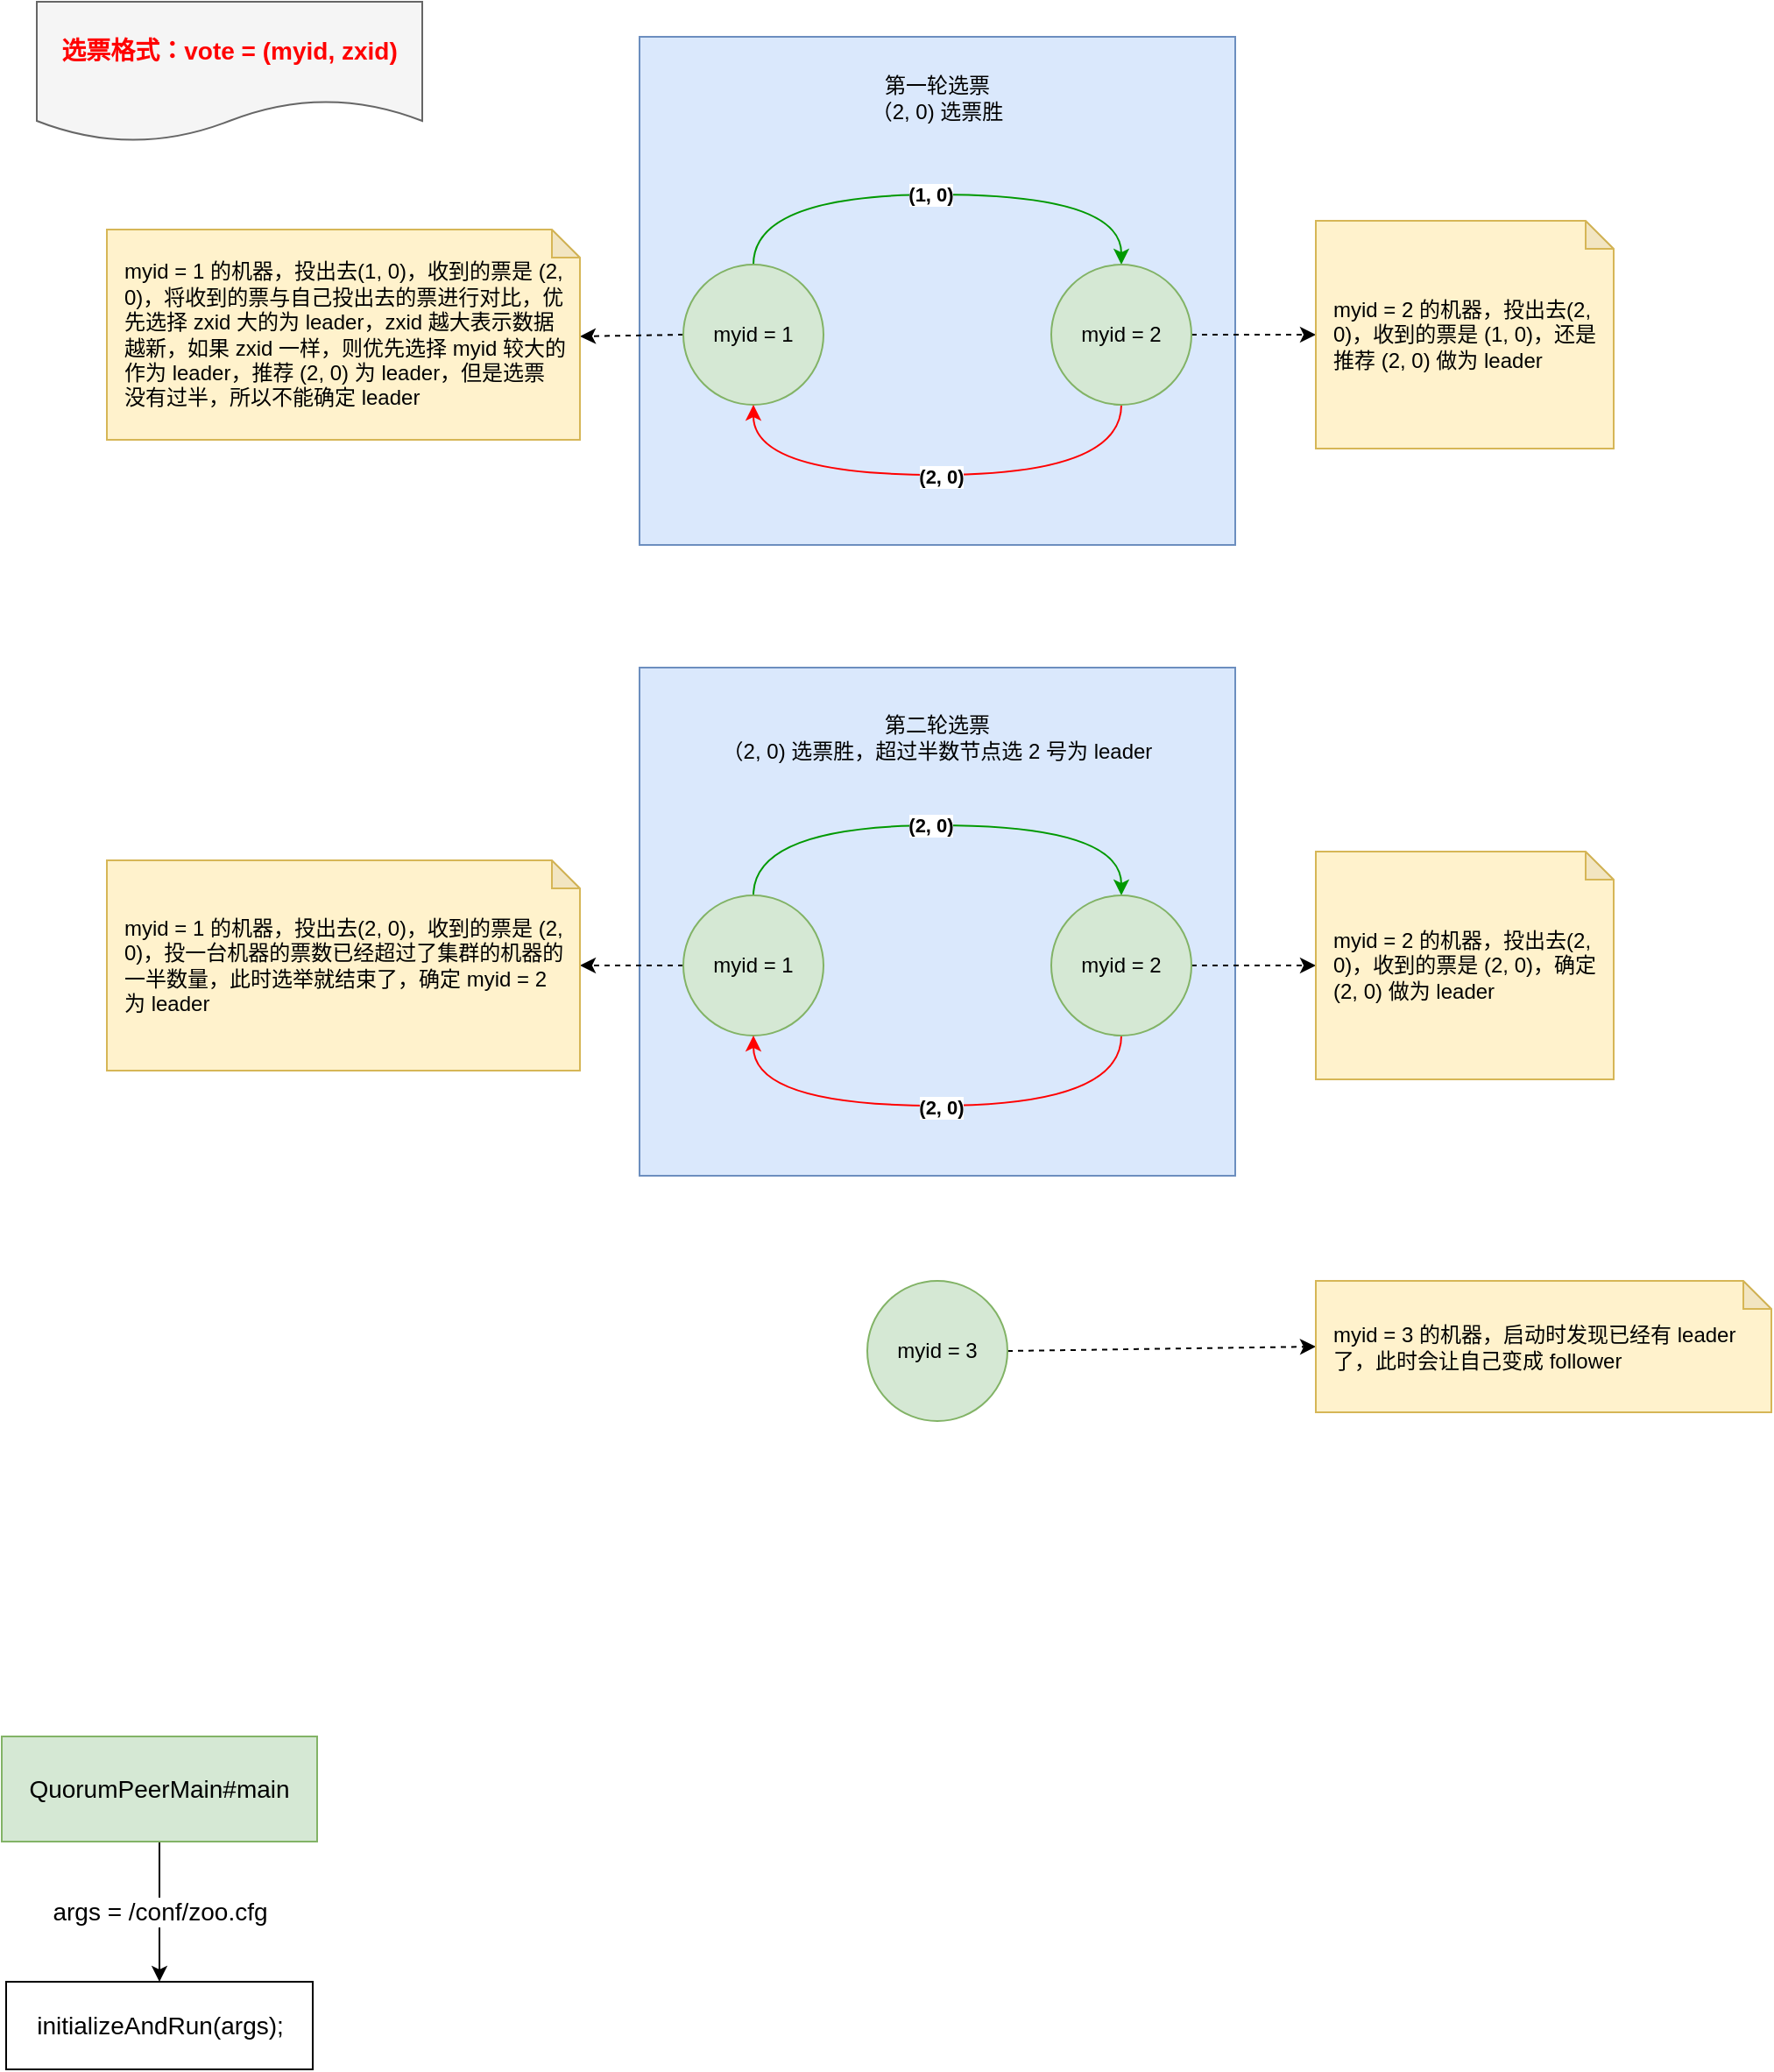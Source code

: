 <mxfile version="16.5.6" type="github">
  <diagram id="eeuKYtuncwknBs3eNNl9" name="Page-1">
    <mxGraphModel dx="1186" dy="732" grid="1" gridSize="10" guides="1" tooltips="1" connect="1" arrows="1" fold="1" page="1" pageScale="1" pageWidth="827" pageHeight="1169" math="0" shadow="0">
      <root>
        <mxCell id="0" />
        <mxCell id="1" parent="0" />
        <mxCell id="-ZEZr_MwCLdf86qs8En4-5" value="" style="rounded=0;whiteSpace=wrap;html=1;fillColor=#dae8fc;strokeColor=#6c8ebf;" parent="1" vertex="1">
          <mxGeometry x="464" y="90" width="340" height="290" as="geometry" />
        </mxCell>
        <mxCell id="-ZEZr_MwCLdf86qs8En4-3" style="edgeStyle=orthogonalEdgeStyle;rounded=0;orthogonalLoop=1;jettySize=auto;html=1;exitX=0.5;exitY=0;exitDx=0;exitDy=0;entryX=0.5;entryY=0;entryDx=0;entryDy=0;curved=1;strokeColor=#009900;" parent="1" source="-ZEZr_MwCLdf86qs8En4-1" target="-ZEZr_MwCLdf86qs8En4-2" edge="1">
          <mxGeometry relative="1" as="geometry">
            <Array as="points">
              <mxPoint x="529" y="180" />
              <mxPoint x="739" y="180" />
            </Array>
          </mxGeometry>
        </mxCell>
        <mxCell id="-ZEZr_MwCLdf86qs8En4-7" value="&lt;b&gt;(1, 0)&lt;/b&gt;" style="edgeLabel;html=1;align=center;verticalAlign=middle;resizable=0;points=[];" parent="-ZEZr_MwCLdf86qs8En4-3" vertex="1" connectable="0">
          <mxGeometry x="-0.028" relative="1" as="geometry">
            <mxPoint as="offset" />
          </mxGeometry>
        </mxCell>
        <mxCell id="S4009wVQ3V9HcJUpgxrX-2" style="rounded=0;orthogonalLoop=1;jettySize=auto;html=1;exitX=0;exitY=0.5;exitDx=0;exitDy=0;entryX=1;entryY=0.508;entryDx=0;entryDy=0;entryPerimeter=0;dashed=1;" edge="1" parent="1" source="-ZEZr_MwCLdf86qs8En4-1" target="S4009wVQ3V9HcJUpgxrX-1">
          <mxGeometry relative="1" as="geometry" />
        </mxCell>
        <mxCell id="-ZEZr_MwCLdf86qs8En4-1" value="myid = 1" style="ellipse;whiteSpace=wrap;html=1;aspect=fixed;fillColor=#d5e8d4;strokeColor=#82b366;" parent="1" vertex="1">
          <mxGeometry x="489" y="220" width="80" height="80" as="geometry" />
        </mxCell>
        <mxCell id="-ZEZr_MwCLdf86qs8En4-4" style="edgeStyle=orthogonalEdgeStyle;curved=1;rounded=0;orthogonalLoop=1;jettySize=auto;html=1;exitX=0.5;exitY=1;exitDx=0;exitDy=0;entryX=0.5;entryY=1;entryDx=0;entryDy=0;strokeColor=#FF0000;" parent="1" source="-ZEZr_MwCLdf86qs8En4-2" target="-ZEZr_MwCLdf86qs8En4-1" edge="1">
          <mxGeometry relative="1" as="geometry">
            <Array as="points">
              <mxPoint x="739" y="340" />
              <mxPoint x="529" y="340" />
            </Array>
          </mxGeometry>
        </mxCell>
        <mxCell id="-ZEZr_MwCLdf86qs8En4-8" value="&lt;b&gt;(2, 0)&lt;/b&gt;" style="edgeLabel;html=1;align=center;verticalAlign=middle;resizable=0;points=[];" parent="-ZEZr_MwCLdf86qs8En4-4" vertex="1" connectable="0">
          <mxGeometry x="-0.014" y="1" relative="1" as="geometry">
            <mxPoint as="offset" />
          </mxGeometry>
        </mxCell>
        <mxCell id="S4009wVQ3V9HcJUpgxrX-6" style="edgeStyle=none;rounded=0;orthogonalLoop=1;jettySize=auto;html=1;exitX=1;exitY=0.5;exitDx=0;exitDy=0;dashed=1;" edge="1" parent="1" source="-ZEZr_MwCLdf86qs8En4-2" target="S4009wVQ3V9HcJUpgxrX-5">
          <mxGeometry relative="1" as="geometry" />
        </mxCell>
        <mxCell id="-ZEZr_MwCLdf86qs8En4-2" value="myid = 2" style="ellipse;whiteSpace=wrap;html=1;aspect=fixed;fillColor=#d5e8d4;strokeColor=#82b366;" parent="1" vertex="1">
          <mxGeometry x="699" y="220" width="80" height="80" as="geometry" />
        </mxCell>
        <mxCell id="-ZEZr_MwCLdf86qs8En4-6" value="第一轮选票&lt;br&gt;（2, 0) 选票胜" style="text;html=1;strokeColor=none;fillColor=none;align=center;verticalAlign=middle;whiteSpace=wrap;rounded=0;" parent="1" vertex="1">
          <mxGeometry x="576" y="110" width="116" height="30" as="geometry" />
        </mxCell>
        <mxCell id="S4009wVQ3V9HcJUpgxrX-1" value="myid = 1 的机器，投出去(1, 0)，收到的票是 (2, 0)，将收到的票与自己投出去的票进行对比，优先选择 zxid 大的为 leader，zxid 越大表示数据越新，如果 zxid 一样，则优先选择 myid 较大的作为 leader，推荐 (2, 0) 为 leader，但是选票没有过半，所以不能确定 leader" style="shape=note;whiteSpace=wrap;html=1;backgroundOutline=1;darkOpacity=0.05;size=16;perimeterSpacing=0;spacing=5;spacingTop=5;spacingLeft=5;spacingBottom=5;spacingRight=5;align=left;fillColor=#fff2cc;strokeColor=#d6b656;" vertex="1" parent="1">
          <mxGeometry x="160" y="200" width="270" height="120" as="geometry" />
        </mxCell>
        <mxCell id="S4009wVQ3V9HcJUpgxrX-5" value="myid = 2 的机器，投出去(2, 0)，收到的票是 (1, 0)，还是推荐 (2, 0) 做为 leader" style="shape=note;whiteSpace=wrap;html=1;backgroundOutline=1;darkOpacity=0.05;size=16;perimeterSpacing=0;spacing=5;spacingTop=5;spacingLeft=5;spacingBottom=5;spacingRight=5;align=left;fillColor=#fff2cc;strokeColor=#d6b656;" vertex="1" parent="1">
          <mxGeometry x="850" y="195" width="170" height="130" as="geometry" />
        </mxCell>
        <mxCell id="S4009wVQ3V9HcJUpgxrX-7" value="" style="rounded=0;whiteSpace=wrap;html=1;fillColor=#dae8fc;strokeColor=#6c8ebf;" vertex="1" parent="1">
          <mxGeometry x="464" y="450" width="340" height="290" as="geometry" />
        </mxCell>
        <mxCell id="S4009wVQ3V9HcJUpgxrX-8" style="edgeStyle=orthogonalEdgeStyle;rounded=0;orthogonalLoop=1;jettySize=auto;html=1;exitX=0.5;exitY=0;exitDx=0;exitDy=0;entryX=0.5;entryY=0;entryDx=0;entryDy=0;curved=1;strokeColor=#009900;" edge="1" parent="1" source="S4009wVQ3V9HcJUpgxrX-10" target="S4009wVQ3V9HcJUpgxrX-13">
          <mxGeometry relative="1" as="geometry">
            <Array as="points">
              <mxPoint x="529" y="540" />
              <mxPoint x="739" y="540" />
            </Array>
          </mxGeometry>
        </mxCell>
        <mxCell id="S4009wVQ3V9HcJUpgxrX-9" value="(2, 0)" style="edgeLabel;html=1;align=center;verticalAlign=middle;resizable=0;points=[];fontStyle=1" vertex="1" connectable="0" parent="S4009wVQ3V9HcJUpgxrX-8">
          <mxGeometry x="-0.028" relative="1" as="geometry">
            <mxPoint as="offset" />
          </mxGeometry>
        </mxCell>
        <mxCell id="S4009wVQ3V9HcJUpgxrX-16" style="edgeStyle=none;rounded=0;orthogonalLoop=1;jettySize=auto;html=1;exitX=0;exitY=0.5;exitDx=0;exitDy=0;entryX=1;entryY=0.5;entryDx=0;entryDy=0;entryPerimeter=0;dashed=1;" edge="1" parent="1" source="S4009wVQ3V9HcJUpgxrX-10" target="S4009wVQ3V9HcJUpgxrX-15">
          <mxGeometry relative="1" as="geometry" />
        </mxCell>
        <mxCell id="S4009wVQ3V9HcJUpgxrX-10" value="myid = 1" style="ellipse;whiteSpace=wrap;html=1;aspect=fixed;fillColor=#d5e8d4;strokeColor=#82b366;" vertex="1" parent="1">
          <mxGeometry x="489" y="580" width="80" height="80" as="geometry" />
        </mxCell>
        <mxCell id="S4009wVQ3V9HcJUpgxrX-11" style="edgeStyle=orthogonalEdgeStyle;curved=1;rounded=0;orthogonalLoop=1;jettySize=auto;html=1;exitX=0.5;exitY=1;exitDx=0;exitDy=0;entryX=0.5;entryY=1;entryDx=0;entryDy=0;strokeColor=#FF0000;" edge="1" parent="1" source="S4009wVQ3V9HcJUpgxrX-13" target="S4009wVQ3V9HcJUpgxrX-10">
          <mxGeometry relative="1" as="geometry">
            <Array as="points">
              <mxPoint x="739" y="700" />
              <mxPoint x="529" y="700" />
            </Array>
          </mxGeometry>
        </mxCell>
        <mxCell id="S4009wVQ3V9HcJUpgxrX-12" value="(2, 0)" style="edgeLabel;html=1;align=center;verticalAlign=middle;resizable=0;points=[];fontStyle=1" vertex="1" connectable="0" parent="S4009wVQ3V9HcJUpgxrX-11">
          <mxGeometry x="-0.014" y="1" relative="1" as="geometry">
            <mxPoint as="offset" />
          </mxGeometry>
        </mxCell>
        <mxCell id="S4009wVQ3V9HcJUpgxrX-18" style="edgeStyle=none;rounded=0;orthogonalLoop=1;jettySize=auto;html=1;exitX=1;exitY=0.5;exitDx=0;exitDy=0;entryX=0;entryY=0.5;entryDx=0;entryDy=0;entryPerimeter=0;dashed=1;strokeColor=#000000;" edge="1" parent="1" source="S4009wVQ3V9HcJUpgxrX-13" target="S4009wVQ3V9HcJUpgxrX-17">
          <mxGeometry relative="1" as="geometry" />
        </mxCell>
        <mxCell id="S4009wVQ3V9HcJUpgxrX-13" value="myid = 2" style="ellipse;whiteSpace=wrap;html=1;aspect=fixed;fillColor=#d5e8d4;strokeColor=#82b366;" vertex="1" parent="1">
          <mxGeometry x="699" y="580" width="80" height="80" as="geometry" />
        </mxCell>
        <mxCell id="S4009wVQ3V9HcJUpgxrX-14" value="第二轮选票&lt;br&gt;（2, 0) 选票胜，超过半数节点选 2 号为 leader" style="text;html=1;strokeColor=none;fillColor=none;align=center;verticalAlign=middle;whiteSpace=wrap;rounded=0;" vertex="1" parent="1">
          <mxGeometry x="502" y="470" width="264" height="40" as="geometry" />
        </mxCell>
        <mxCell id="S4009wVQ3V9HcJUpgxrX-15" value="myid = 1 的机器，投出去(2, 0)，收到的票是 (2, 0)，投一台机器的票数已经超过了集群的机器的一半数量，此时选举就结束了，确定 myid = 2 为 leader" style="shape=note;whiteSpace=wrap;html=1;backgroundOutline=1;darkOpacity=0.05;size=16;perimeterSpacing=0;spacing=5;spacingTop=5;spacingLeft=5;spacingBottom=5;spacingRight=5;align=left;fillColor=#fff2cc;strokeColor=#d6b656;" vertex="1" parent="1">
          <mxGeometry x="160" y="560" width="270" height="120" as="geometry" />
        </mxCell>
        <mxCell id="S4009wVQ3V9HcJUpgxrX-17" value="myid = 2 的机器，投出去(2, 0)，收到的票是 (2, 0)，确定 (2, 0) 做为 leader" style="shape=note;whiteSpace=wrap;html=1;backgroundOutline=1;darkOpacity=0.05;size=16;perimeterSpacing=0;spacing=5;spacingTop=5;spacingLeft=5;spacingBottom=5;spacingRight=5;align=left;fillColor=#fff2cc;strokeColor=#d6b656;" vertex="1" parent="1">
          <mxGeometry x="850" y="555" width="170" height="130" as="geometry" />
        </mxCell>
        <mxCell id="S4009wVQ3V9HcJUpgxrX-19" value="&lt;b&gt;&lt;font style=&quot;font-size: 14px&quot; color=&quot;#ff0000&quot;&gt;选票格式：vote = (myid, zxid)&lt;/font&gt;&lt;/b&gt;" style="shape=document;whiteSpace=wrap;html=1;boundedLbl=1;fillColor=#f5f5f5;strokeColor=#666666;fontColor=#333333;" vertex="1" parent="1">
          <mxGeometry x="120" y="70" width="220" height="80" as="geometry" />
        </mxCell>
        <mxCell id="S4009wVQ3V9HcJUpgxrX-22" style="edgeStyle=none;rounded=0;orthogonalLoop=1;jettySize=auto;html=1;exitX=1;exitY=0.5;exitDx=0;exitDy=0;entryX=0;entryY=0.5;entryDx=0;entryDy=0;entryPerimeter=0;dashed=1;fontSize=14;fontColor=#FF0000;strokeColor=#000000;" edge="1" parent="1" source="S4009wVQ3V9HcJUpgxrX-20" target="S4009wVQ3V9HcJUpgxrX-21">
          <mxGeometry relative="1" as="geometry" />
        </mxCell>
        <mxCell id="S4009wVQ3V9HcJUpgxrX-20" value="myid = 3" style="ellipse;whiteSpace=wrap;html=1;aspect=fixed;fillColor=#d5e8d4;strokeColor=#82b366;" vertex="1" parent="1">
          <mxGeometry x="594" y="800" width="80" height="80" as="geometry" />
        </mxCell>
        <mxCell id="S4009wVQ3V9HcJUpgxrX-21" value="myid = 3 的机器，启动时发现已经有 leader 了，此时会让自己变成 follower" style="shape=note;whiteSpace=wrap;html=1;backgroundOutline=1;darkOpacity=0.05;size=16;perimeterSpacing=0;spacing=5;spacingTop=5;spacingLeft=5;spacingBottom=5;spacingRight=5;align=left;fillColor=#fff2cc;strokeColor=#d6b656;" vertex="1" parent="1">
          <mxGeometry x="850" y="800" width="260" height="75" as="geometry" />
        </mxCell>
        <mxCell id="S4009wVQ3V9HcJUpgxrX-27" value="" style="edgeStyle=none;rounded=0;orthogonalLoop=1;jettySize=auto;html=1;fontFamily=Helvetica;fontSize=14;fontColor=default;strokeColor=#000000;" edge="1" parent="1" source="S4009wVQ3V9HcJUpgxrX-23" target="S4009wVQ3V9HcJUpgxrX-26">
          <mxGeometry relative="1" as="geometry" />
        </mxCell>
        <mxCell id="S4009wVQ3V9HcJUpgxrX-28" value="args = /conf/zoo.cfg" style="edgeLabel;html=1;align=center;verticalAlign=middle;resizable=0;points=[];fontSize=14;fontFamily=Helvetica;fontColor=default;" vertex="1" connectable="0" parent="S4009wVQ3V9HcJUpgxrX-27">
          <mxGeometry x="-0.312" y="-1" relative="1" as="geometry">
            <mxPoint x="1" y="12" as="offset" />
          </mxGeometry>
        </mxCell>
        <mxCell id="S4009wVQ3V9HcJUpgxrX-23" value="QuorumPeerMain#main" style="rounded=0;whiteSpace=wrap;html=1;fontSize=14;fillColor=#d5e8d4;strokeColor=#82b366;" vertex="1" parent="1">
          <mxGeometry x="100" y="1060" width="180" height="60" as="geometry" />
        </mxCell>
        <mxCell id="S4009wVQ3V9HcJUpgxrX-26" value="initializeAndRun(args);" style="whiteSpace=wrap;html=1;fontSize=14;rounded=0;" vertex="1" parent="1">
          <mxGeometry x="102.5" y="1200" width="175" height="50" as="geometry" />
        </mxCell>
      </root>
    </mxGraphModel>
  </diagram>
</mxfile>
